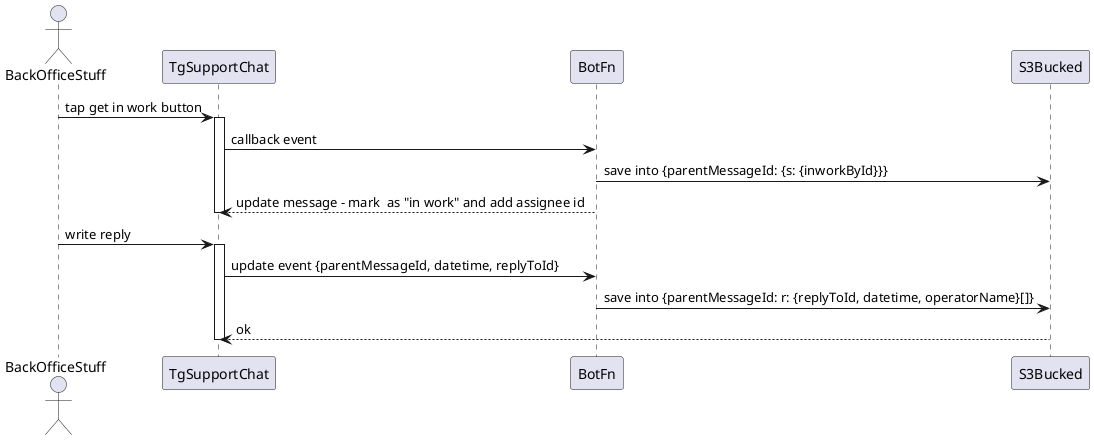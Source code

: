 @startuml

actor BackOfficeStuff

BackOfficeStuff -> TgSupportChat: tap get in work button

activate TgSupportChat
TgSupportChat -> BotFn: callback event
BotFn -> S3Bucked: save into {parentMessageId: {s: {inworkById}}}
BotFn --> TgSupportChat: update message - mark  as "in work" and add assignee id
deactivate TgSupportChat

BackOfficeStuff -> TgSupportChat: write reply
activate TgSupportChat
TgSupportChat -> BotFn: update event {parentMessageId, datetime, replyToId}
BotFn -> S3Bucked: save into {parentMessageId: r: {replyToId, datetime, operatorName}[]}
S3Bucked --> TgSupportChat: ok
deactivate TgSupportChat

@enduml
